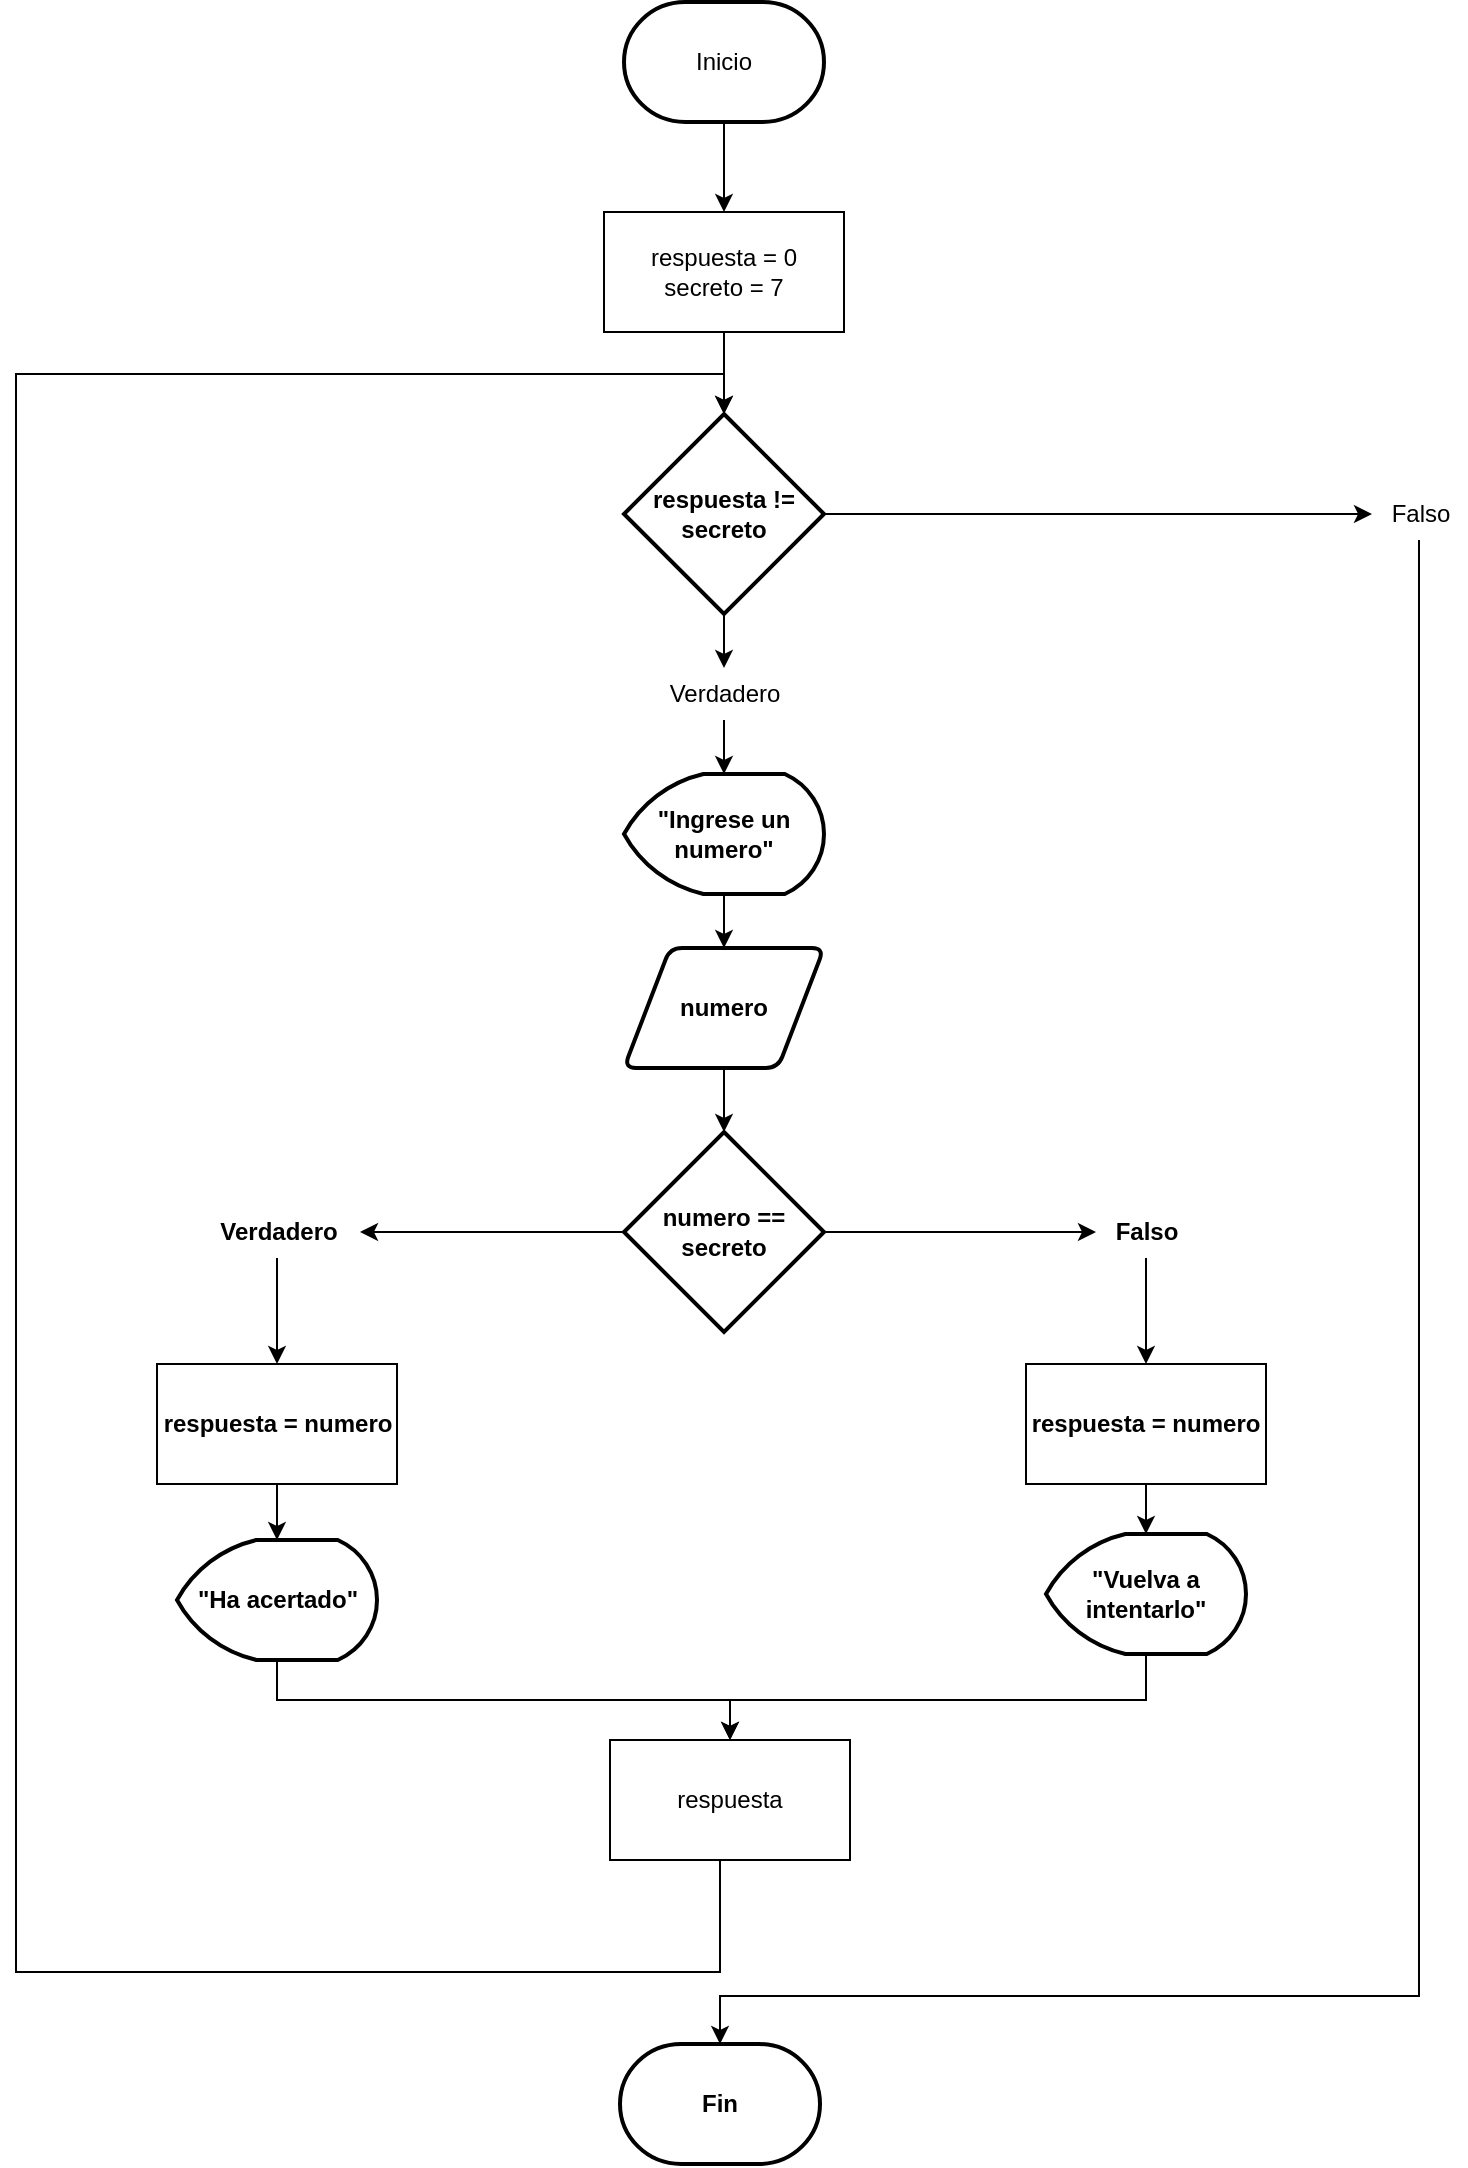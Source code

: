 <mxfile version="24.7.12">
  <diagram name="Page-1" id="ihwwLPq4TxyNKXi9vfNQ">
    <mxGraphModel dx="1658" dy="862" grid="0" gridSize="10" guides="1" tooltips="1" connect="1" arrows="1" fold="1" page="1" pageScale="1" pageWidth="850" pageHeight="1100" math="0" shadow="0">
      <root>
        <mxCell id="0" />
        <mxCell id="1" parent="0" />
        <mxCell id="uKpQfgs0L2vMdA5PXsSt-1" value="&lt;b&gt;respuesta = numero&lt;/b&gt;" style="rounded=0;whiteSpace=wrap;html=1;" vertex="1" parent="1">
          <mxGeometry x="571" y="692" width="120" height="60" as="geometry" />
        </mxCell>
        <mxCell id="uKpQfgs0L2vMdA5PXsSt-2" value="&lt;div&gt;respuesta = 0&lt;/div&gt;&lt;div&gt;secreto = 7&lt;br&gt;&lt;/div&gt;" style="rounded=0;whiteSpace=wrap;html=1;" vertex="1" parent="1">
          <mxGeometry x="360" y="116" width="120" height="60" as="geometry" />
        </mxCell>
        <mxCell id="uKpQfgs0L2vMdA5PXsSt-15" style="edgeStyle=orthogonalEdgeStyle;rounded=0;orthogonalLoop=1;jettySize=auto;html=1;exitX=0.5;exitY=1;exitDx=0;exitDy=0;exitPerimeter=0;entryX=0.5;entryY=0;entryDx=0;entryDy=0;" edge="1" parent="1" source="uKpQfgs0L2vMdA5PXsSt-4" target="uKpQfgs0L2vMdA5PXsSt-2">
          <mxGeometry relative="1" as="geometry" />
        </mxCell>
        <mxCell id="uKpQfgs0L2vMdA5PXsSt-4" value="Inicio" style="strokeWidth=2;html=1;shape=mxgraph.flowchart.terminator;whiteSpace=wrap;" vertex="1" parent="1">
          <mxGeometry x="370" y="11" width="100" height="60" as="geometry" />
        </mxCell>
        <mxCell id="uKpQfgs0L2vMdA5PXsSt-5" value="&lt;b&gt;Fin&lt;/b&gt;" style="strokeWidth=2;html=1;shape=mxgraph.flowchart.terminator;whiteSpace=wrap;" vertex="1" parent="1">
          <mxGeometry x="368" y="1032" width="100" height="60" as="geometry" />
        </mxCell>
        <mxCell id="uKpQfgs0L2vMdA5PXsSt-31" style="edgeStyle=orthogonalEdgeStyle;rounded=0;orthogonalLoop=1;jettySize=auto;html=1;exitX=0.5;exitY=1;exitDx=0;exitDy=0;exitPerimeter=0;entryX=0.5;entryY=0;entryDx=0;entryDy=0;" edge="1" parent="1" source="uKpQfgs0L2vMdA5PXsSt-6" target="uKpQfgs0L2vMdA5PXsSt-28">
          <mxGeometry relative="1" as="geometry" />
        </mxCell>
        <mxCell id="uKpQfgs0L2vMdA5PXsSt-6" value="&lt;b&gt;&quot;Ha acertado&quot;&lt;/b&gt;" style="strokeWidth=2;html=1;shape=mxgraph.flowchart.display;whiteSpace=wrap;" vertex="1" parent="1">
          <mxGeometry x="146.5" y="780" width="100" height="60" as="geometry" />
        </mxCell>
        <mxCell id="uKpQfgs0L2vMdA5PXsSt-20" style="edgeStyle=orthogonalEdgeStyle;rounded=0;orthogonalLoop=1;jettySize=auto;html=1;exitX=0.5;exitY=1;exitDx=0;exitDy=0;exitPerimeter=0;" edge="1" parent="1" source="uKpQfgs0L2vMdA5PXsSt-7" target="uKpQfgs0L2vMdA5PXsSt-11">
          <mxGeometry relative="1" as="geometry" />
        </mxCell>
        <mxCell id="uKpQfgs0L2vMdA5PXsSt-7" value="&lt;b&gt;&quot;Ingrese un numero&quot;&lt;/b&gt;" style="strokeWidth=2;html=1;shape=mxgraph.flowchart.display;whiteSpace=wrap;" vertex="1" parent="1">
          <mxGeometry x="370" y="397" width="100" height="60" as="geometry" />
        </mxCell>
        <mxCell id="uKpQfgs0L2vMdA5PXsSt-30" style="edgeStyle=orthogonalEdgeStyle;rounded=0;orthogonalLoop=1;jettySize=auto;html=1;entryX=0.5;entryY=0;entryDx=0;entryDy=0;" edge="1" parent="1" source="uKpQfgs0L2vMdA5PXsSt-8" target="uKpQfgs0L2vMdA5PXsSt-28">
          <mxGeometry relative="1" as="geometry">
            <Array as="points">
              <mxPoint x="631" y="860" />
              <mxPoint x="423" y="860" />
            </Array>
          </mxGeometry>
        </mxCell>
        <mxCell id="uKpQfgs0L2vMdA5PXsSt-8" value="&lt;b&gt;&quot;Vuelva a intentarlo&quot;&lt;/b&gt;" style="strokeWidth=2;html=1;shape=mxgraph.flowchart.display;whiteSpace=wrap;" vertex="1" parent="1">
          <mxGeometry x="581" y="777" width="100" height="60" as="geometry" />
        </mxCell>
        <mxCell id="uKpQfgs0L2vMdA5PXsSt-18" style="edgeStyle=orthogonalEdgeStyle;rounded=0;orthogonalLoop=1;jettySize=auto;html=1;exitX=0.5;exitY=1;exitDx=0;exitDy=0;exitPerimeter=0;" edge="1" parent="1" source="uKpQfgs0L2vMdA5PXsSt-9" target="uKpQfgs0L2vMdA5PXsSt-17">
          <mxGeometry relative="1" as="geometry" />
        </mxCell>
        <mxCell id="uKpQfgs0L2vMdA5PXsSt-34" style="edgeStyle=orthogonalEdgeStyle;rounded=0;orthogonalLoop=1;jettySize=auto;html=1;exitX=1;exitY=0.5;exitDx=0;exitDy=0;exitPerimeter=0;" edge="1" parent="1" source="uKpQfgs0L2vMdA5PXsSt-9" target="uKpQfgs0L2vMdA5PXsSt-33">
          <mxGeometry relative="1" as="geometry" />
        </mxCell>
        <mxCell id="uKpQfgs0L2vMdA5PXsSt-9" value="&lt;b&gt;respuesta != secreto&lt;/b&gt;" style="strokeWidth=2;html=1;shape=mxgraph.flowchart.decision;whiteSpace=wrap;" vertex="1" parent="1">
          <mxGeometry x="370" y="217" width="100" height="100" as="geometry" />
        </mxCell>
        <mxCell id="uKpQfgs0L2vMdA5PXsSt-22" style="edgeStyle=orthogonalEdgeStyle;rounded=0;orthogonalLoop=1;jettySize=auto;html=1;" edge="1" parent="1" source="uKpQfgs0L2vMdA5PXsSt-10" target="uKpQfgs0L2vMdA5PXsSt-13">
          <mxGeometry relative="1" as="geometry" />
        </mxCell>
        <mxCell id="uKpQfgs0L2vMdA5PXsSt-23" style="edgeStyle=orthogonalEdgeStyle;rounded=0;orthogonalLoop=1;jettySize=auto;html=1;exitX=1;exitY=0.5;exitDx=0;exitDy=0;exitPerimeter=0;" edge="1" parent="1" source="uKpQfgs0L2vMdA5PXsSt-10" target="uKpQfgs0L2vMdA5PXsSt-14">
          <mxGeometry relative="1" as="geometry" />
        </mxCell>
        <mxCell id="uKpQfgs0L2vMdA5PXsSt-10" value="&lt;b&gt;numero == secreto&lt;/b&gt;" style="strokeWidth=2;html=1;shape=mxgraph.flowchart.decision;whiteSpace=wrap;" vertex="1" parent="1">
          <mxGeometry x="370" y="576" width="100" height="100" as="geometry" />
        </mxCell>
        <mxCell id="uKpQfgs0L2vMdA5PXsSt-11" value="&lt;b&gt;numero&lt;/b&gt;" style="shape=parallelogram;html=1;strokeWidth=2;perimeter=parallelogramPerimeter;whiteSpace=wrap;rounded=1;arcSize=12;size=0.23;" vertex="1" parent="1">
          <mxGeometry x="370" y="484" width="100" height="60" as="geometry" />
        </mxCell>
        <mxCell id="uKpQfgs0L2vMdA5PXsSt-12" value="&lt;b&gt;respuesta = numero&lt;/b&gt;" style="rounded=0;whiteSpace=wrap;html=1;" vertex="1" parent="1">
          <mxGeometry x="136.5" y="692" width="120" height="60" as="geometry" />
        </mxCell>
        <mxCell id="uKpQfgs0L2vMdA5PXsSt-24" style="edgeStyle=orthogonalEdgeStyle;rounded=0;orthogonalLoop=1;jettySize=auto;html=1;" edge="1" parent="1" source="uKpQfgs0L2vMdA5PXsSt-13" target="uKpQfgs0L2vMdA5PXsSt-12">
          <mxGeometry relative="1" as="geometry" />
        </mxCell>
        <mxCell id="uKpQfgs0L2vMdA5PXsSt-13" value="&lt;b&gt;Verdadero&lt;/b&gt;" style="text;html=1;align=center;verticalAlign=middle;resizable=0;points=[];autosize=1;strokeColor=none;fillColor=none;" vertex="1" parent="1">
          <mxGeometry x="155" y="613" width="83" height="26" as="geometry" />
        </mxCell>
        <mxCell id="uKpQfgs0L2vMdA5PXsSt-25" style="edgeStyle=orthogonalEdgeStyle;rounded=0;orthogonalLoop=1;jettySize=auto;html=1;entryX=0.5;entryY=0;entryDx=0;entryDy=0;" edge="1" parent="1" source="uKpQfgs0L2vMdA5PXsSt-14" target="uKpQfgs0L2vMdA5PXsSt-1">
          <mxGeometry relative="1" as="geometry" />
        </mxCell>
        <mxCell id="uKpQfgs0L2vMdA5PXsSt-14" value="&lt;b&gt;Falso&lt;/b&gt;" style="text;html=1;align=center;verticalAlign=middle;resizable=0;points=[];autosize=1;strokeColor=none;fillColor=none;" vertex="1" parent="1">
          <mxGeometry x="606" y="613" width="50" height="26" as="geometry" />
        </mxCell>
        <mxCell id="uKpQfgs0L2vMdA5PXsSt-16" style="edgeStyle=orthogonalEdgeStyle;rounded=0;orthogonalLoop=1;jettySize=auto;html=1;entryX=0.5;entryY=0;entryDx=0;entryDy=0;entryPerimeter=0;" edge="1" parent="1" source="uKpQfgs0L2vMdA5PXsSt-2" target="uKpQfgs0L2vMdA5PXsSt-9">
          <mxGeometry relative="1" as="geometry" />
        </mxCell>
        <mxCell id="uKpQfgs0L2vMdA5PXsSt-17" value="Verdadero" style="text;html=1;align=center;verticalAlign=middle;resizable=0;points=[];autosize=1;strokeColor=none;fillColor=none;" vertex="1" parent="1">
          <mxGeometry x="382.5" y="344" width="75" height="26" as="geometry" />
        </mxCell>
        <mxCell id="uKpQfgs0L2vMdA5PXsSt-19" style="edgeStyle=orthogonalEdgeStyle;rounded=0;orthogonalLoop=1;jettySize=auto;html=1;entryX=0.5;entryY=0;entryDx=0;entryDy=0;entryPerimeter=0;" edge="1" parent="1" source="uKpQfgs0L2vMdA5PXsSt-17" target="uKpQfgs0L2vMdA5PXsSt-7">
          <mxGeometry relative="1" as="geometry" />
        </mxCell>
        <mxCell id="uKpQfgs0L2vMdA5PXsSt-21" style="edgeStyle=orthogonalEdgeStyle;rounded=0;orthogonalLoop=1;jettySize=auto;html=1;exitX=0.5;exitY=1;exitDx=0;exitDy=0;entryX=0.5;entryY=0;entryDx=0;entryDy=0;entryPerimeter=0;" edge="1" parent="1" source="uKpQfgs0L2vMdA5PXsSt-11" target="uKpQfgs0L2vMdA5PXsSt-10">
          <mxGeometry relative="1" as="geometry" />
        </mxCell>
        <mxCell id="uKpQfgs0L2vMdA5PXsSt-26" style="edgeStyle=orthogonalEdgeStyle;rounded=0;orthogonalLoop=1;jettySize=auto;html=1;exitX=0.5;exitY=1;exitDx=0;exitDy=0;entryX=0.5;entryY=0;entryDx=0;entryDy=0;entryPerimeter=0;" edge="1" parent="1" source="uKpQfgs0L2vMdA5PXsSt-12" target="uKpQfgs0L2vMdA5PXsSt-6">
          <mxGeometry relative="1" as="geometry" />
        </mxCell>
        <mxCell id="uKpQfgs0L2vMdA5PXsSt-27" style="edgeStyle=orthogonalEdgeStyle;rounded=0;orthogonalLoop=1;jettySize=auto;html=1;exitX=0.5;exitY=1;exitDx=0;exitDy=0;entryX=0.5;entryY=0;entryDx=0;entryDy=0;entryPerimeter=0;" edge="1" parent="1" source="uKpQfgs0L2vMdA5PXsSt-1" target="uKpQfgs0L2vMdA5PXsSt-8">
          <mxGeometry relative="1" as="geometry" />
        </mxCell>
        <mxCell id="uKpQfgs0L2vMdA5PXsSt-28" value="respuesta" style="rounded=0;whiteSpace=wrap;html=1;" vertex="1" parent="1">
          <mxGeometry x="363" y="880" width="120" height="60" as="geometry" />
        </mxCell>
        <mxCell id="uKpQfgs0L2vMdA5PXsSt-32" style="edgeStyle=orthogonalEdgeStyle;rounded=0;orthogonalLoop=1;jettySize=auto;html=1;exitX=0.5;exitY=1;exitDx=0;exitDy=0;entryX=0.5;entryY=0;entryDx=0;entryDy=0;entryPerimeter=0;" edge="1" parent="1" source="uKpQfgs0L2vMdA5PXsSt-28" target="uKpQfgs0L2vMdA5PXsSt-9">
          <mxGeometry relative="1" as="geometry">
            <Array as="points">
              <mxPoint x="418" y="940" />
              <mxPoint x="418" y="996" />
              <mxPoint x="66" y="996" />
              <mxPoint x="66" y="197" />
              <mxPoint x="420" y="197" />
            </Array>
          </mxGeometry>
        </mxCell>
        <mxCell id="uKpQfgs0L2vMdA5PXsSt-33" value="Falso" style="text;html=1;align=center;verticalAlign=middle;resizable=0;points=[];autosize=1;strokeColor=none;fillColor=none;" vertex="1" parent="1">
          <mxGeometry x="744" y="254" width="47" height="26" as="geometry" />
        </mxCell>
        <mxCell id="uKpQfgs0L2vMdA5PXsSt-35" style="edgeStyle=orthogonalEdgeStyle;rounded=0;orthogonalLoop=1;jettySize=auto;html=1;entryX=0.5;entryY=0;entryDx=0;entryDy=0;entryPerimeter=0;" edge="1" parent="1" source="uKpQfgs0L2vMdA5PXsSt-33" target="uKpQfgs0L2vMdA5PXsSt-5">
          <mxGeometry relative="1" as="geometry">
            <Array as="points">
              <mxPoint x="768" y="1008" />
              <mxPoint x="418" y="1008" />
            </Array>
          </mxGeometry>
        </mxCell>
      </root>
    </mxGraphModel>
  </diagram>
</mxfile>
